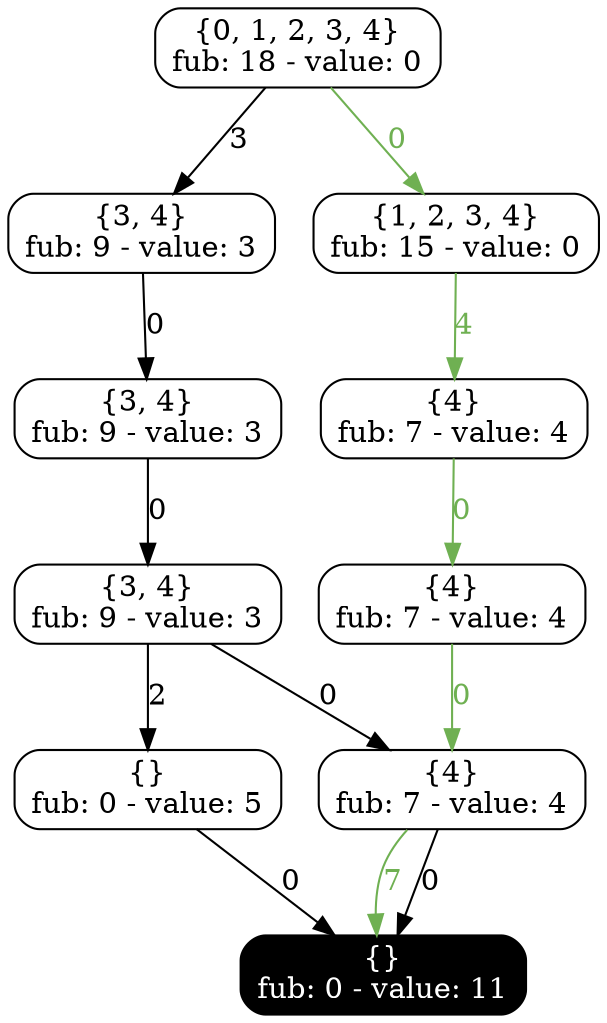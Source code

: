 digraph restricted{
0 [label="{0, 1, 2, 3, 4}
fub: 18 - value: 0", style=rounded, shape=rectangle, tooltip="Exact node"];
2 [label="{3, 4}
fub: 9 - value: 3", style=rounded, shape=rectangle, tooltip="Exact node"];
1 [label="{1, 2, 3, 4}
fub: 15 - value: 0", style=rounded, shape=rectangle, tooltip="Exact node"];
5 [label="{4}
fub: 7 - value: 4", style=rounded, shape=rectangle, tooltip="Exact node"];
3 [label="{3, 4}
fub: 9 - value: 3", style=rounded, shape=rectangle, tooltip="Exact node"];
6 [label="{4}
fub: 7 - value: 4", style=rounded, shape=rectangle, tooltip="Exact node"];
7 [label="{3, 4}
fub: 9 - value: 3", style=rounded, shape=rectangle, tooltip="Exact node"];
8 [label="{4}
fub: 7 - value: 4", style=rounded, shape=rectangle, tooltip="Exact node"];
9 [label="{}
fub: 0 - value: 5", style=rounded, shape=rectangle, tooltip="Exact node"];
10 [label="{}
fub: 0 - value: 11", style=rounded, shape=rectangle, tooltip="Exact node", style="filled, rounded", shape=rectangle, color=black, fontcolor=white, tooltip="Terminal node"];
1 -> 5 [label=4, tooltip="Decision: assign 1 to var 1", color="#6fb052", fontcolor="#6fb052"];
2 -> 3 [label=0, tooltip="Decision: assign 0 to var 1"];
3 -> 7 [label=0, tooltip="Decision: assign 0 to var 2"];
0 -> 1 [label=0, tooltip="Decision: assign 0 to var 0", color="#6fb052", fontcolor="#6fb052"];
7 -> 9 [label=2, tooltip="Decision: assign 1 to var 3"];
0 -> 2 [label=3, tooltip="Decision: assign 1 to var 0"];
7 -> 8 [label=0, tooltip="Decision: assign 0 to var 3"];
6 -> 8 [label=0, tooltip="Decision: assign 0 to var 3", color="#6fb052", fontcolor="#6fb052"];
8 -> 10 [label=0, tooltip="Decision: assign 0 to var 4"];
9 -> 10 [label=0, tooltip="Decision: assign 0 to var 4"];
5 -> 6 [label=0, tooltip="Decision: assign 0 to var 2", color="#6fb052", fontcolor="#6fb052"];
8 -> 10 [label=7, tooltip="Decision: assign 1 to var 4", color="#6fb052", fontcolor="#6fb052"];
}